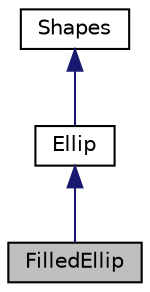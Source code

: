 digraph "FilledEllip"
{
  edge [fontname="Helvetica",fontsize="10",labelfontname="Helvetica",labelfontsize="10"];
  node [fontname="Helvetica",fontsize="10",shape=record];
  Node1 [label="FilledEllip",height=0.2,width=0.4,color="black", fillcolor="grey75", style="filled", fontcolor="black"];
  Node2 -> Node1 [dir="back",color="midnightblue",fontsize="10",style="solid"];
  Node2 [label="Ellip",height=0.2,width=0.4,color="black", fillcolor="white", style="filled",URL="$classEllip.html"];
  Node3 -> Node2 [dir="back",color="midnightblue",fontsize="10",style="solid"];
  Node3 [label="Shapes",height=0.2,width=0.4,color="black", fillcolor="white", style="filled",URL="$classShapes.html"];
}
